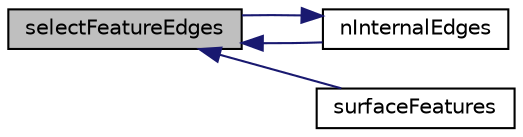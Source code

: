 digraph "selectFeatureEdges"
{
  bgcolor="transparent";
  edge [fontname="Helvetica",fontsize="10",labelfontname="Helvetica",labelfontsize="10"];
  node [fontname="Helvetica",fontsize="10",shape=record];
  rankdir="LR";
  Node1563 [label="selectFeatureEdges",height=0.2,width=0.4,color="black", fillcolor="grey75", style="filled", fontcolor="black"];
  Node1563 -> Node1564 [dir="back",color="midnightblue",fontsize="10",style="solid",fontname="Helvetica"];
  Node1564 [label="nInternalEdges",height=0.2,width=0.4,color="black",URL="$a26645.html#ac3a114a989f593d0844725f0e2364537",tooltip="Return number of internal edges. "];
  Node1564 -> Node1563 [dir="back",color="midnightblue",fontsize="10",style="solid",fontname="Helvetica"];
  Node1563 -> Node1565 [dir="back",color="midnightblue",fontsize="10",style="solid",fontname="Helvetica"];
  Node1565 [label="surfaceFeatures",height=0.2,width=0.4,color="black",URL="$a26645.html#a65108d5f7a1a8bd4351ee2430c0bb955",tooltip="Construct as copy. "];
}

